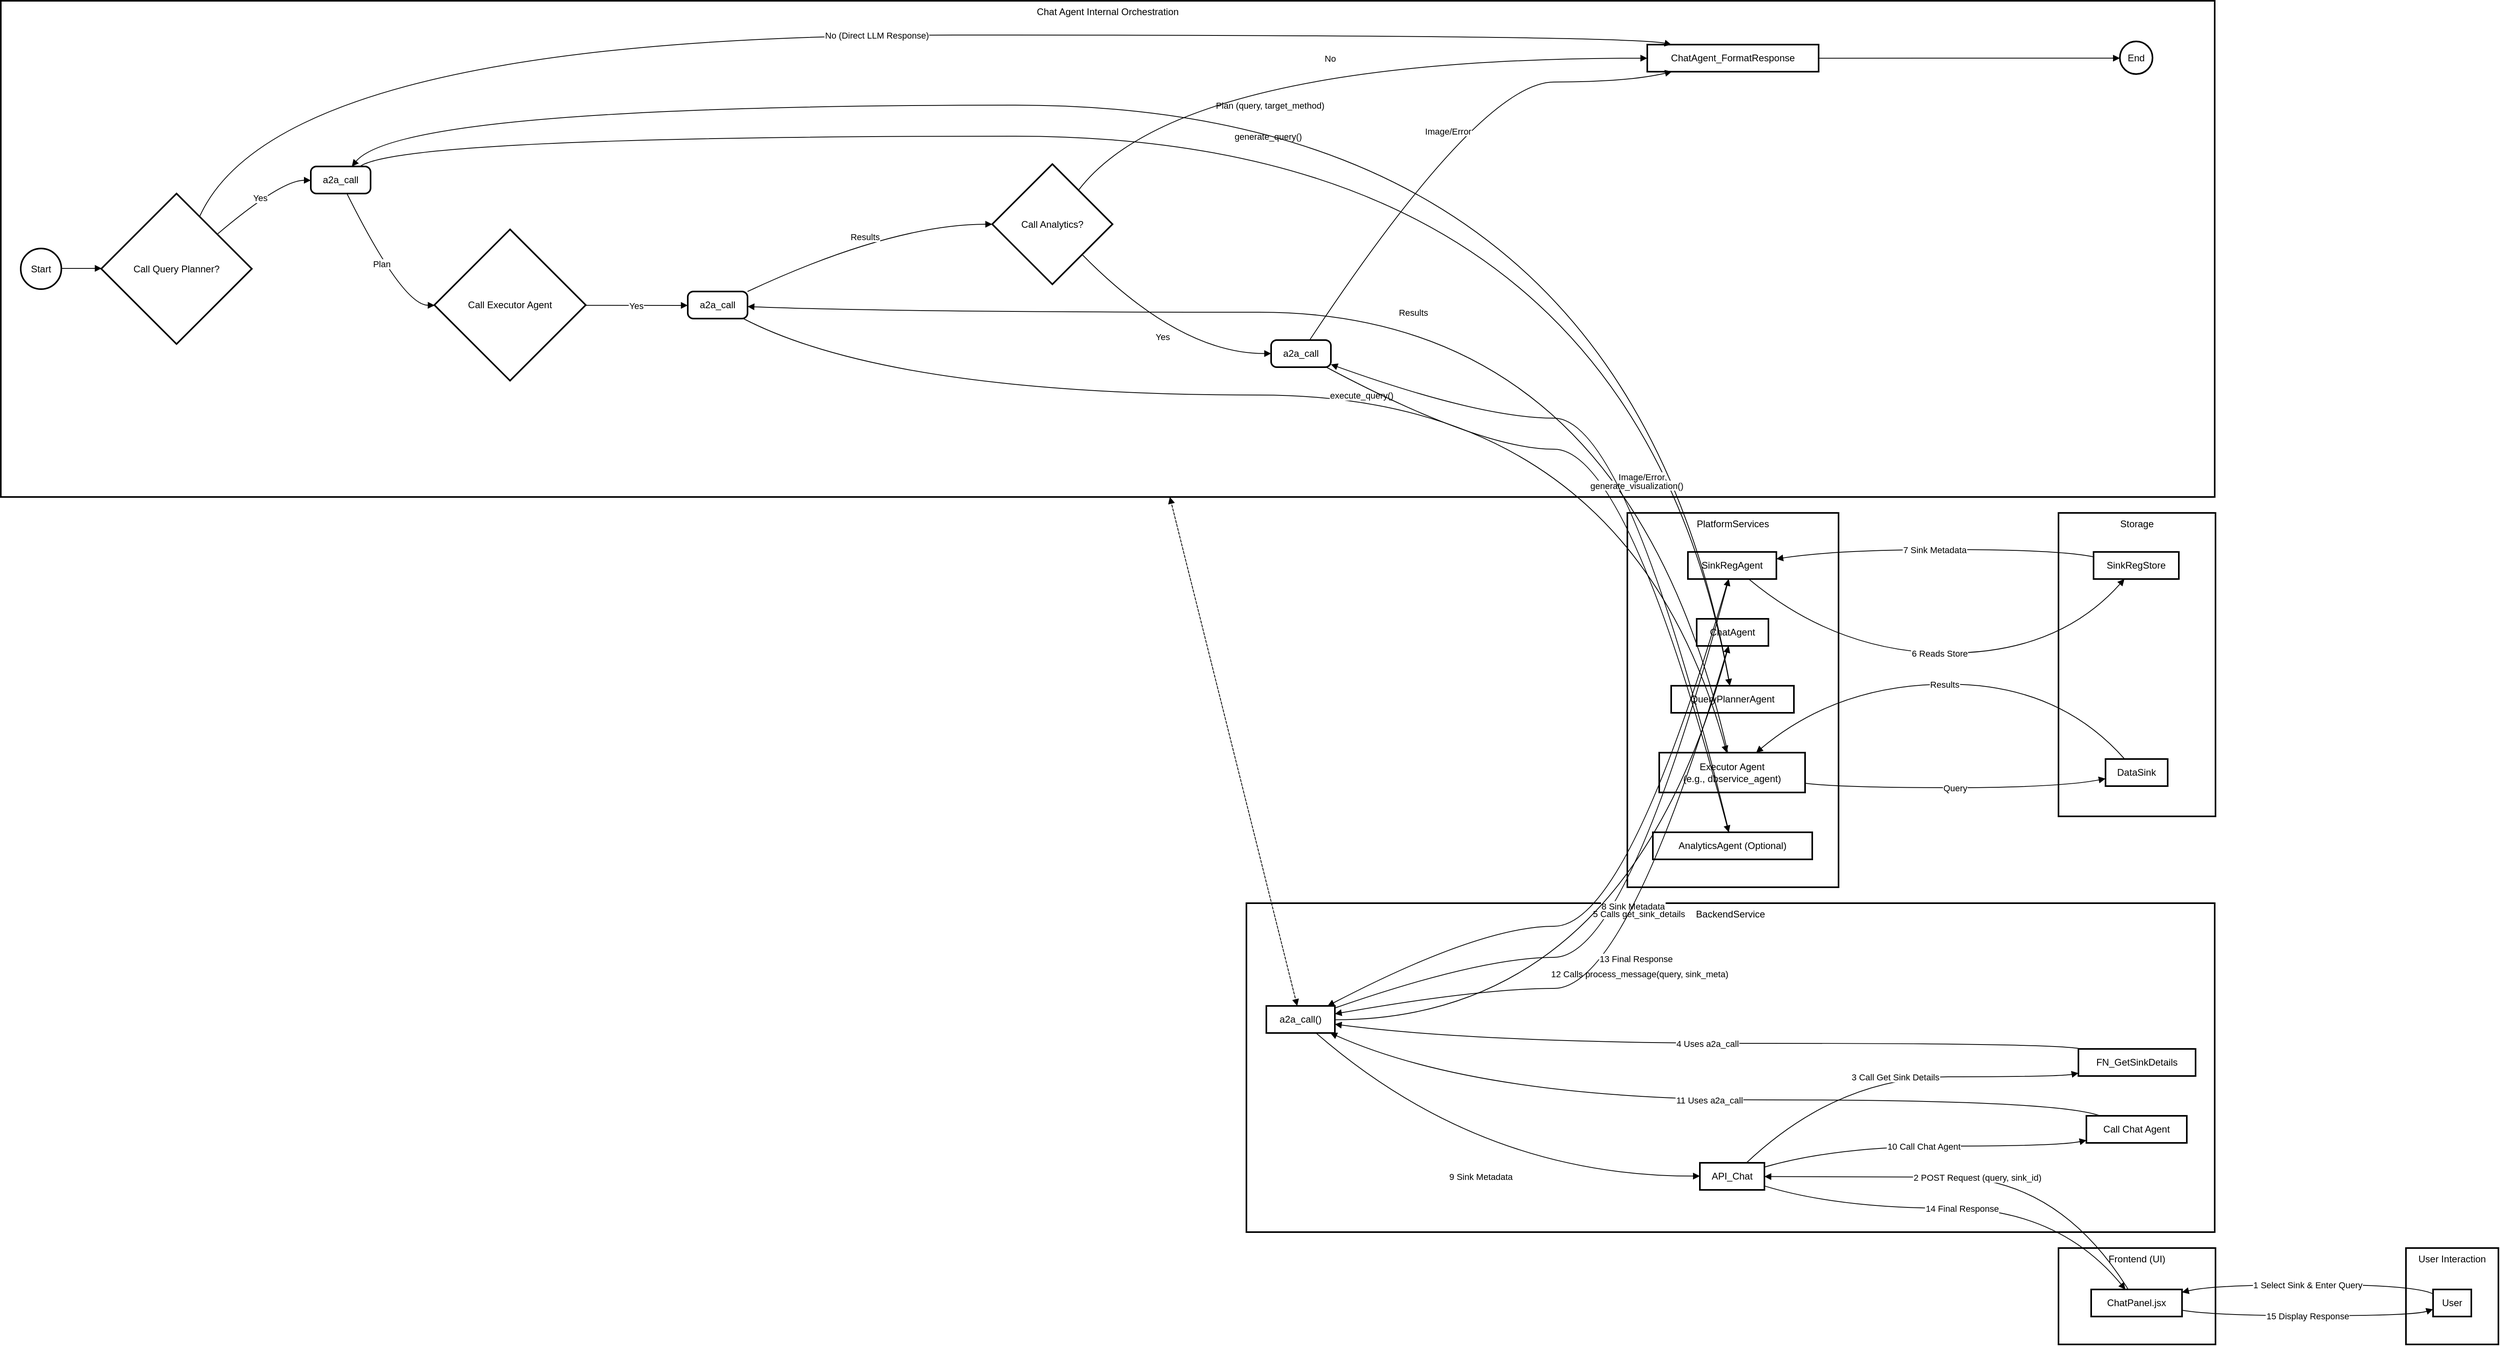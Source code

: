 <mxfile version="21.6.8" type="device">
  <diagram name="Page-1" id="s0k2Q5KeFQAHZJI9FU0q">
    <mxGraphModel dx="4783" dy="2389" grid="1" gridSize="10" guides="1" tooltips="1" connect="1" arrows="1" fold="1" page="1" pageScale="1" pageWidth="850" pageHeight="1100" math="0" shadow="0">
      <root>
        <mxCell id="0" />
        <mxCell id="1" parent="0" />
        <mxCell id="5_EA1BCM38MzmjsAgy-m-1" value="Chat Agent Internal Orchestration" style="whiteSpace=wrap;strokeWidth=2;verticalAlign=top;" vertex="1" parent="1">
          <mxGeometry x="20" y="20" width="2778" height="623" as="geometry" />
        </mxCell>
        <mxCell id="5_EA1BCM38MzmjsAgy-m-2" value="Call Query Planner?" style="rhombus;strokeWidth=2;whiteSpace=wrap;" vertex="1" parent="1">
          <mxGeometry x="146" y="262" width="189" height="189" as="geometry" />
        </mxCell>
        <mxCell id="5_EA1BCM38MzmjsAgy-m-3" value="Start" style="ellipse;aspect=fixed;strokeWidth=2;whiteSpace=wrap;" vertex="1" parent="1">
          <mxGeometry x="45" y="331" width="51" height="51" as="geometry" />
        </mxCell>
        <mxCell id="5_EA1BCM38MzmjsAgy-m-4" value="a2a_call" style="rounded=1;absoluteArcSize=1;arcSize=14;whiteSpace=wrap;strokeWidth=2;" vertex="1" parent="1">
          <mxGeometry x="409" y="228" width="75" height="34" as="geometry" />
        </mxCell>
        <mxCell id="5_EA1BCM38MzmjsAgy-m-5" value="Call Executor Agent" style="rhombus;strokeWidth=2;whiteSpace=wrap;" vertex="1" parent="1">
          <mxGeometry x="564" y="307" width="190" height="190" as="geometry" />
        </mxCell>
        <mxCell id="5_EA1BCM38MzmjsAgy-m-6" value="a2a_call" style="rounded=1;absoluteArcSize=1;arcSize=14;whiteSpace=wrap;strokeWidth=2;" vertex="1" parent="1">
          <mxGeometry x="882" y="385" width="75" height="34" as="geometry" />
        </mxCell>
        <mxCell id="5_EA1BCM38MzmjsAgy-m-7" value="Call Analytics?" style="rhombus;strokeWidth=2;whiteSpace=wrap;" vertex="1" parent="1">
          <mxGeometry x="1264" y="225" width="151" height="151" as="geometry" />
        </mxCell>
        <mxCell id="5_EA1BCM38MzmjsAgy-m-8" value="a2a_call" style="rounded=1;absoluteArcSize=1;arcSize=14;whiteSpace=wrap;strokeWidth=2;" vertex="1" parent="1">
          <mxGeometry x="1614" y="446" width="75" height="34" as="geometry" />
        </mxCell>
        <mxCell id="5_EA1BCM38MzmjsAgy-m-9" value="ChatAgent_FormatResponse" style="whiteSpace=wrap;strokeWidth=2;" vertex="1" parent="1">
          <mxGeometry x="2086" y="75" width="215" height="34" as="geometry" />
        </mxCell>
        <mxCell id="5_EA1BCM38MzmjsAgy-m-10" value="End" style="ellipse;aspect=fixed;strokeWidth=2;whiteSpace=wrap;" vertex="1" parent="1">
          <mxGeometry x="2679" y="71" width="41" height="41" as="geometry" />
        </mxCell>
        <mxCell id="5_EA1BCM38MzmjsAgy-m-11" value="Storage" style="whiteSpace=wrap;strokeWidth=2;verticalAlign=top;" vertex="1" parent="1">
          <mxGeometry x="2602" y="663" width="197" height="381" as="geometry" />
        </mxCell>
        <mxCell id="5_EA1BCM38MzmjsAgy-m-12" value="SinkRegStore" style="whiteSpace=wrap;strokeWidth=2;" vertex="1" parent="1">
          <mxGeometry x="2646" y="712" width="107" height="34" as="geometry" />
        </mxCell>
        <mxCell id="5_EA1BCM38MzmjsAgy-m-13" value="DataSink" style="whiteSpace=wrap;strokeWidth=2;" vertex="1" parent="1">
          <mxGeometry x="2661" y="972" width="78" height="34" as="geometry" />
        </mxCell>
        <mxCell id="5_EA1BCM38MzmjsAgy-m-14" value="PlatformServices" style="whiteSpace=wrap;strokeWidth=2;verticalAlign=top;" vertex="1" parent="1">
          <mxGeometry x="2061" y="663" width="265" height="470" as="geometry" />
        </mxCell>
        <mxCell id="5_EA1BCM38MzmjsAgy-m-15" value="SinkRegAgent" style="whiteSpace=wrap;strokeWidth=2;" vertex="1" parent="1">
          <mxGeometry x="2137" y="712" width="111" height="34" as="geometry" />
        </mxCell>
        <mxCell id="5_EA1BCM38MzmjsAgy-m-16" value="ChatAgent" style="whiteSpace=wrap;strokeWidth=2;" vertex="1" parent="1">
          <mxGeometry x="2148" y="796" width="90" height="34" as="geometry" />
        </mxCell>
        <mxCell id="5_EA1BCM38MzmjsAgy-m-17" value="QueryPlannerAgent" style="whiteSpace=wrap;strokeWidth=2;" vertex="1" parent="1">
          <mxGeometry x="2116" y="880" width="154" height="34" as="geometry" />
        </mxCell>
        <mxCell id="5_EA1BCM38MzmjsAgy-m-18" value="Executor Agent&#xa;(e.g., dbservice_agent)" style="whiteSpace=wrap;strokeWidth=2;" vertex="1" parent="1">
          <mxGeometry x="2101" y="964" width="183" height="50" as="geometry" />
        </mxCell>
        <mxCell id="5_EA1BCM38MzmjsAgy-m-19" value="AnalyticsAgent (Optional)" style="whiteSpace=wrap;strokeWidth=2;" vertex="1" parent="1">
          <mxGeometry x="2093" y="1064" width="200" height="34" as="geometry" />
        </mxCell>
        <mxCell id="5_EA1BCM38MzmjsAgy-m-20" value="BackendService" style="whiteSpace=wrap;strokeWidth=2;verticalAlign=top;" vertex="1" parent="1">
          <mxGeometry x="1583" y="1153" width="1215" height="413" as="geometry" />
        </mxCell>
        <mxCell id="5_EA1BCM38MzmjsAgy-m-21" value="API_Chat" style="whiteSpace=wrap;strokeWidth=2;" vertex="1" parent="1">
          <mxGeometry x="2152" y="1479" width="81" height="34" as="geometry" />
        </mxCell>
        <mxCell id="5_EA1BCM38MzmjsAgy-m-22" value="FN_GetSinkDetails" style="whiteSpace=wrap;strokeWidth=2;" vertex="1" parent="1">
          <mxGeometry x="2627" y="1336" width="147" height="34" as="geometry" />
        </mxCell>
        <mxCell id="5_EA1BCM38MzmjsAgy-m-23" value="Call Chat Agent" style="whiteSpace=wrap;strokeWidth=2;" vertex="1" parent="1">
          <mxGeometry x="2637" y="1420" width="126" height="34" as="geometry" />
        </mxCell>
        <mxCell id="5_EA1BCM38MzmjsAgy-m-24" value="a2a_call()" style="whiteSpace=wrap;strokeWidth=2;" vertex="1" parent="1">
          <mxGeometry x="1608" y="1282" width="86" height="34" as="geometry" />
        </mxCell>
        <mxCell id="5_EA1BCM38MzmjsAgy-m-25" value="Frontend (UI)" style="whiteSpace=wrap;strokeWidth=2;verticalAlign=top;" vertex="1" parent="1">
          <mxGeometry x="2602" y="1586" width="197" height="121" as="geometry" />
        </mxCell>
        <mxCell id="5_EA1BCM38MzmjsAgy-m-26" value="ChatPanel.jsx" style="whiteSpace=wrap;strokeWidth=2;" vertex="1" parent="1">
          <mxGeometry x="2643" y="1638" width="114" height="34" as="geometry" />
        </mxCell>
        <mxCell id="5_EA1BCM38MzmjsAgy-m-27" value="User Interaction" style="whiteSpace=wrap;strokeWidth=2;verticalAlign=top;" vertex="1" parent="1">
          <mxGeometry x="3038" y="1586" width="116" height="121" as="geometry" />
        </mxCell>
        <mxCell id="5_EA1BCM38MzmjsAgy-m-28" value="User" style="whiteSpace=wrap;strokeWidth=2;" vertex="1" parent="1">
          <mxGeometry x="3072" y="1638" width="48" height="34" as="geometry" />
        </mxCell>
        <mxCell id="5_EA1BCM38MzmjsAgy-m-29" value="1 Select Sink &amp; Enter Query" style="curved=1;startArrow=none;endArrow=block;exitX=0.008;exitY=0.168;entryX=1.0;entryY=0.105;rounded=0;" edge="1" parent="1" source="5_EA1BCM38MzmjsAgy-m-28" target="5_EA1BCM38MzmjsAgy-m-26">
          <mxGeometry relative="1" as="geometry">
            <Array as="points">
              <mxPoint x="3047" y="1632" />
              <mxPoint x="2798" y="1632" />
            </Array>
          </mxGeometry>
        </mxCell>
        <mxCell id="5_EA1BCM38MzmjsAgy-m-30" value="2 POST Request (query, sink_id)" style="curved=1;startArrow=none;endArrow=block;exitX=0.407;exitY=-0.003;entryX=1.003;entryY=0.506;rounded=0;" edge="1" parent="1" source="5_EA1BCM38MzmjsAgy-m-26" target="5_EA1BCM38MzmjsAgy-m-21">
          <mxGeometry relative="1" as="geometry">
            <Array as="points">
              <mxPoint x="2602" y="1497" />
              <mxPoint x="2325" y="1497" />
            </Array>
          </mxGeometry>
        </mxCell>
        <mxCell id="5_EA1BCM38MzmjsAgy-m-31" value="3 Call Get Sink Details" style="curved=1;startArrow=none;endArrow=block;exitX=0.726;exitY=-0.01;entryX=-0.002;entryY=0.894;rounded=0;" edge="1" parent="1" source="5_EA1BCM38MzmjsAgy-m-21" target="5_EA1BCM38MzmjsAgy-m-22">
          <mxGeometry relative="1" as="geometry">
            <Array as="points">
              <mxPoint x="2325" y="1371" />
              <mxPoint x="2602" y="1371" />
            </Array>
          </mxGeometry>
        </mxCell>
        <mxCell id="5_EA1BCM38MzmjsAgy-m-32" value="4 Uses a2a_call" style="curved=1;startArrow=none;endArrow=block;exitX=0.028;exitY=0.005;entryX=1.003;entryY=0.677;rounded=0;" edge="1" parent="1" source="5_EA1BCM38MzmjsAgy-m-22" target="5_EA1BCM38MzmjsAgy-m-24">
          <mxGeometry relative="1" as="geometry">
            <Array as="points">
              <mxPoint x="2602" y="1329" />
              <mxPoint x="1877" y="1329" />
            </Array>
          </mxGeometry>
        </mxCell>
        <mxCell id="5_EA1BCM38MzmjsAgy-m-33" value="5 Calls get_sink_details" style="curved=1;startArrow=none;endArrow=block;exitX=1.003;exitY=0.075;entryX=0.462;entryY=0.997;rounded=0;" edge="1" parent="1" source="5_EA1BCM38MzmjsAgy-m-24" target="5_EA1BCM38MzmjsAgy-m-15">
          <mxGeometry relative="1" as="geometry">
            <Array as="points">
              <mxPoint x="1877" y="1221" />
              <mxPoint x="2061" y="1221" />
            </Array>
          </mxGeometry>
        </mxCell>
        <mxCell id="5_EA1BCM38MzmjsAgy-m-34" value="6 Reads Store" style="curved=1;startArrow=none;endArrow=block;exitX=0.686;exitY=0.997;entryX=0.363;entryY=0.997;rounded=0;" edge="1" parent="1" source="5_EA1BCM38MzmjsAgy-m-15" target="5_EA1BCM38MzmjsAgy-m-12">
          <mxGeometry relative="1" as="geometry">
            <Array as="points">
              <mxPoint x="2325" y="839" />
              <mxPoint x="2602" y="839" />
            </Array>
          </mxGeometry>
        </mxCell>
        <mxCell id="5_EA1BCM38MzmjsAgy-m-35" value="7 Sink Metadata" style="curved=1;startArrow=none;endArrow=block;exitX=0.003;exitY=0.184;entryX=1.005;entryY=0.256;rounded=0;" edge="1" parent="1" source="5_EA1BCM38MzmjsAgy-m-12" target="5_EA1BCM38MzmjsAgy-m-15">
          <mxGeometry relative="1" as="geometry">
            <Array as="points">
              <mxPoint x="2602" y="709" />
              <mxPoint x="2325" y="709" />
            </Array>
          </mxGeometry>
        </mxCell>
        <mxCell id="5_EA1BCM38MzmjsAgy-m-36" value="8 Sink Metadata" style="curved=1;startArrow=none;endArrow=block;exitX=0.458;exitY=0.997;entryX=0.884;entryY=0.012;rounded=0;" edge="1" parent="1" source="5_EA1BCM38MzmjsAgy-m-15" target="5_EA1BCM38MzmjsAgy-m-24">
          <mxGeometry relative="1" as="geometry">
            <Array as="points">
              <mxPoint x="2061" y="1182" />
              <mxPoint x="1877" y="1182" />
            </Array>
          </mxGeometry>
        </mxCell>
        <mxCell id="5_EA1BCM38MzmjsAgy-m-37" value="9 Sink Metadata" style="curved=1;startArrow=none;endArrow=block;exitX=0.73;exitY=1.012;entryX=0.004;entryY=0.49;rounded=0;" edge="1" parent="1" source="5_EA1BCM38MzmjsAgy-m-24" target="5_EA1BCM38MzmjsAgy-m-21">
          <mxGeometry relative="1" as="geometry">
            <Array as="points">
              <mxPoint x="1877" y="1496" />
            </Array>
          </mxGeometry>
        </mxCell>
        <mxCell id="5_EA1BCM38MzmjsAgy-m-38" value="10 Call Chat Agent" style="curved=1;startArrow=none;endArrow=block;exitX=1.003;exitY=0.155;entryX=-0.001;entryY=0.906;rounded=0;" edge="1" parent="1" source="5_EA1BCM38MzmjsAgy-m-21" target="5_EA1BCM38MzmjsAgy-m-23">
          <mxGeometry relative="1" as="geometry">
            <Array as="points">
              <mxPoint x="2325" y="1458" />
              <mxPoint x="2602" y="1458" />
            </Array>
          </mxGeometry>
        </mxCell>
        <mxCell id="5_EA1BCM38MzmjsAgy-m-39" value="11 Uses a2a_call" style="curved=1;startArrow=none;endArrow=block;exitX=0.139;exitY=0.005;entryX=0.944;entryY=1.012;rounded=0;" edge="1" parent="1" source="5_EA1BCM38MzmjsAgy-m-23" target="5_EA1BCM38MzmjsAgy-m-24">
          <mxGeometry relative="1" as="geometry">
            <Array as="points">
              <mxPoint x="2602" y="1400" />
              <mxPoint x="1877" y="1400" />
            </Array>
          </mxGeometry>
        </mxCell>
        <mxCell id="5_EA1BCM38MzmjsAgy-m-40" value="12 Calls process_message(query, sink_meta)" style="curved=1;startArrow=none;endArrow=block;exitX=1.003;exitY=0.512;entryX=0.446;entryY=0.997;rounded=0;" edge="1" parent="1" source="5_EA1BCM38MzmjsAgy-m-24" target="5_EA1BCM38MzmjsAgy-m-16">
          <mxGeometry relative="1" as="geometry">
            <Array as="points">
              <mxPoint x="2061" y="1299" />
            </Array>
          </mxGeometry>
        </mxCell>
        <mxCell id="5_EA1BCM38MzmjsAgy-m-41" value="" style="curved=1;startArrow=none;endArrow=block;exitX=0.993;exitY=0.49;entryX=-0.002;entryY=0.497;rounded=0;" edge="1" parent="1" source="5_EA1BCM38MzmjsAgy-m-3" target="5_EA1BCM38MzmjsAgy-m-2">
          <mxGeometry relative="1" as="geometry">
            <Array as="points" />
          </mxGeometry>
        </mxCell>
        <mxCell id="5_EA1BCM38MzmjsAgy-m-42" value="Yes" style="curved=1;startArrow=none;endArrow=block;exitX=0.998;exitY=0.077;entryX=-0.003;entryY=0.514;rounded=0;" edge="1" parent="1" source="5_EA1BCM38MzmjsAgy-m-2" target="5_EA1BCM38MzmjsAgy-m-4">
          <mxGeometry relative="1" as="geometry">
            <Array as="points">
              <mxPoint x="372" y="245" />
            </Array>
          </mxGeometry>
        </mxCell>
        <mxCell id="5_EA1BCM38MzmjsAgy-m-43" value="generate_query()" style="curved=1;startArrow=none;endArrow=block;exitX=0.813;exitY=0.014;entryX=0.478;entryY=-0.003;rounded=0;" edge="1" parent="1" source="5_EA1BCM38MzmjsAgy-m-4" target="5_EA1BCM38MzmjsAgy-m-17">
          <mxGeometry relative="1" as="geometry">
            <Array as="points">
              <mxPoint x="524" y="190" />
              <mxPoint x="2061" y="190" />
            </Array>
          </mxGeometry>
        </mxCell>
        <mxCell id="5_EA1BCM38MzmjsAgy-m-44" value="Plan (query, target_method)" style="curved=1;startArrow=none;endArrow=block;exitX=0.479;exitY=-0.003;entryX=0.681;entryY=0.014;rounded=0;" edge="1" parent="1" source="5_EA1BCM38MzmjsAgy-m-17" target="5_EA1BCM38MzmjsAgy-m-4">
          <mxGeometry relative="1" as="geometry">
            <Array as="points">
              <mxPoint x="2061" y="151" />
              <mxPoint x="524" y="151" />
            </Array>
          </mxGeometry>
        </mxCell>
        <mxCell id="5_EA1BCM38MzmjsAgy-m-45" value="Plan" style="curved=1;startArrow=none;endArrow=block;exitX=0.607;exitY=1.014;entryX=0.002;entryY=0.502;rounded=0;" edge="1" parent="1" source="5_EA1BCM38MzmjsAgy-m-4" target="5_EA1BCM38MzmjsAgy-m-5">
          <mxGeometry relative="1" as="geometry">
            <Array as="points">
              <mxPoint x="524" y="402" />
            </Array>
          </mxGeometry>
        </mxCell>
        <mxCell id="5_EA1BCM38MzmjsAgy-m-46" value="Yes" style="curved=1;startArrow=none;endArrow=block;exitX=1.004;exitY=0.502;entryX=0.004;entryY=0.514;rounded=0;" edge="1" parent="1" source="5_EA1BCM38MzmjsAgy-m-5" target="5_EA1BCM38MzmjsAgy-m-6">
          <mxGeometry relative="1" as="geometry">
            <Array as="points" />
          </mxGeometry>
        </mxCell>
        <mxCell id="5_EA1BCM38MzmjsAgy-m-47" value="execute_query()" style="curved=1;startArrow=none;endArrow=block;exitX=0.941;exitY=1.014;entryX=0.463;entryY=-0.002;rounded=0;" edge="1" parent="1" source="5_EA1BCM38MzmjsAgy-m-6" target="5_EA1BCM38MzmjsAgy-m-18">
          <mxGeometry relative="1" as="geometry">
            <Array as="points">
              <mxPoint x="1137" y="515" />
              <mxPoint x="2061" y="515" />
            </Array>
          </mxGeometry>
        </mxCell>
        <mxCell id="5_EA1BCM38MzmjsAgy-m-48" value="Query" style="curved=1;startArrow=none;endArrow=block;exitX=1.002;exitY=0.768;entryX=0.0;entryY=0.725;rounded=0;" edge="1" parent="1" source="5_EA1BCM38MzmjsAgy-m-18" target="5_EA1BCM38MzmjsAgy-m-13">
          <mxGeometry relative="1" as="geometry">
            <Array as="points">
              <mxPoint x="2325" y="1008" />
              <mxPoint x="2602" y="1008" />
            </Array>
          </mxGeometry>
        </mxCell>
        <mxCell id="5_EA1BCM38MzmjsAgy-m-49" value="Results" style="curved=1;startArrow=none;endArrow=block;exitX=0.306;exitY=-0.003;entryX=0.665;entryY=-0.002;rounded=0;" edge="1" parent="1" source="5_EA1BCM38MzmjsAgy-m-13" target="5_EA1BCM38MzmjsAgy-m-18">
          <mxGeometry relative="1" as="geometry">
            <Array as="points">
              <mxPoint x="2602" y="878" />
              <mxPoint x="2325" y="878" />
            </Array>
          </mxGeometry>
        </mxCell>
        <mxCell id="5_EA1BCM38MzmjsAgy-m-50" value="Results" style="curved=1;startArrow=none;endArrow=block;exitX=0.47;exitY=-0.002;entryX=1.0;entryY=0.556;rounded=0;" edge="1" parent="1" source="5_EA1BCM38MzmjsAgy-m-18" target="5_EA1BCM38MzmjsAgy-m-6">
          <mxGeometry relative="1" as="geometry">
            <Array as="points">
              <mxPoint x="2061" y="411" />
              <mxPoint x="1137" y="411" />
            </Array>
          </mxGeometry>
        </mxCell>
        <mxCell id="5_EA1BCM38MzmjsAgy-m-51" value="Results" style="curved=1;startArrow=none;endArrow=block;exitX=0.986;exitY=0.014;entryX=0.001;entryY=0.5;rounded=0;" edge="1" parent="1" source="5_EA1BCM38MzmjsAgy-m-6" target="5_EA1BCM38MzmjsAgy-m-7">
          <mxGeometry relative="1" as="geometry">
            <Array as="points">
              <mxPoint x="1137" y="301" />
            </Array>
          </mxGeometry>
        </mxCell>
        <mxCell id="5_EA1BCM38MzmjsAgy-m-52" value="Yes" style="curved=1;startArrow=none;endArrow=block;exitX=0.991;exitY=1.0;entryX=-0.002;entryY=0.498;rounded=0;" edge="1" parent="1" source="5_EA1BCM38MzmjsAgy-m-7" target="5_EA1BCM38MzmjsAgy-m-8">
          <mxGeometry relative="1" as="geometry">
            <Array as="points">
              <mxPoint x="1499" y="463" />
            </Array>
          </mxGeometry>
        </mxCell>
        <mxCell id="5_EA1BCM38MzmjsAgy-m-53" value="generate_visualization()" style="curved=1;startArrow=none;endArrow=block;exitX=0.921;exitY=0.998;entryX=0.476;entryY=-0.003;rounded=0;" edge="1" parent="1" source="5_EA1BCM38MzmjsAgy-m-8" target="5_EA1BCM38MzmjsAgy-m-19">
          <mxGeometry relative="1" as="geometry">
            <Array as="points">
              <mxPoint x="1877" y="583" />
              <mxPoint x="2061" y="583" />
            </Array>
          </mxGeometry>
        </mxCell>
        <mxCell id="5_EA1BCM38MzmjsAgy-m-54" value="Image/Error" style="curved=1;startArrow=none;endArrow=block;exitX=0.478;exitY=-0.003;entryX=0.993;entryY=0.893;rounded=0;" edge="1" parent="1" source="5_EA1BCM38MzmjsAgy-m-19" target="5_EA1BCM38MzmjsAgy-m-8">
          <mxGeometry relative="1" as="geometry">
            <Array as="points">
              <mxPoint x="2061" y="544" />
              <mxPoint x="1877" y="544" />
            </Array>
          </mxGeometry>
        </mxCell>
        <mxCell id="5_EA1BCM38MzmjsAgy-m-55" value="Image/Error" style="curved=1;startArrow=none;endArrow=block;exitX=0.645;exitY=-0.002;entryX=0.142;entryY=1.002;rounded=0;" edge="1" parent="1" source="5_EA1BCM38MzmjsAgy-m-8" target="5_EA1BCM38MzmjsAgy-m-9">
          <mxGeometry relative="1" as="geometry">
            <Array as="points">
              <mxPoint x="1877" y="122" />
              <mxPoint x="2061" y="122" />
            </Array>
          </mxGeometry>
        </mxCell>
        <mxCell id="5_EA1BCM38MzmjsAgy-m-56" value="No" style="curved=1;startArrow=none;endArrow=block;exitX=0.883;exitY=0.001;entryX=-0.002;entryY=0.502;rounded=0;" edge="1" parent="1" source="5_EA1BCM38MzmjsAgy-m-7" target="5_EA1BCM38MzmjsAgy-m-9">
          <mxGeometry relative="1" as="geometry">
            <Array as="points">
              <mxPoint x="1499" y="92" />
            </Array>
          </mxGeometry>
        </mxCell>
        <mxCell id="5_EA1BCM38MzmjsAgy-m-57" value="No (Direct LLM Response)" style="curved=1;startArrow=none;endArrow=block;exitX=0.722;exitY=-0.002;entryX=0.142;entryY=0.002;rounded=0;" edge="1" parent="1" source="5_EA1BCM38MzmjsAgy-m-2" target="5_EA1BCM38MzmjsAgy-m-9">
          <mxGeometry relative="1" as="geometry">
            <Array as="points">
              <mxPoint x="372" y="63" />
              <mxPoint x="2061" y="63" />
            </Array>
          </mxGeometry>
        </mxCell>
        <mxCell id="5_EA1BCM38MzmjsAgy-m-58" value="" style="curved=1;startArrow=none;endArrow=block;exitX=0.996;exitY=0.502;entryX=0.009;entryY=0.514;rounded=0;" edge="1" parent="1" source="5_EA1BCM38MzmjsAgy-m-9" target="5_EA1BCM38MzmjsAgy-m-10">
          <mxGeometry relative="1" as="geometry">
            <Array as="points" />
          </mxGeometry>
        </mxCell>
        <mxCell id="5_EA1BCM38MzmjsAgy-m-59" value="13 Final Response" style="curved=1;startArrow=none;endArrow=block;exitX=0.442;exitY=0.997;entryX=1.003;entryY=0.293;rounded=0;" edge="1" parent="1" source="5_EA1BCM38MzmjsAgy-m-16" target="5_EA1BCM38MzmjsAgy-m-24">
          <mxGeometry relative="1" as="geometry">
            <Array as="points">
              <mxPoint x="2061" y="1260" />
              <mxPoint x="1877" y="1260" />
            </Array>
          </mxGeometry>
        </mxCell>
        <mxCell id="5_EA1BCM38MzmjsAgy-m-60" value="14 Final Response" style="curved=1;startArrow=none;endArrow=block;exitX=1.003;exitY=0.857;entryX=0.376;entryY=-0.003;rounded=0;" edge="1" parent="1" source="5_EA1BCM38MzmjsAgy-m-21" target="5_EA1BCM38MzmjsAgy-m-26">
          <mxGeometry relative="1" as="geometry">
            <Array as="points">
              <mxPoint x="2325" y="1536" />
              <mxPoint x="2602" y="1536" />
            </Array>
          </mxGeometry>
        </mxCell>
        <mxCell id="5_EA1BCM38MzmjsAgy-m-61" value="15 Display Response" style="curved=1;startArrow=none;endArrow=block;exitX=1.0;exitY=0.77;entryX=0.008;entryY=0.727;rounded=0;" edge="1" parent="1" source="5_EA1BCM38MzmjsAgy-m-26" target="5_EA1BCM38MzmjsAgy-m-28">
          <mxGeometry relative="1" as="geometry">
            <Array as="points">
              <mxPoint x="2798" y="1671" />
              <mxPoint x="3047" y="1671" />
            </Array>
          </mxGeometry>
        </mxCell>
        <mxCell id="5_EA1BCM38MzmjsAgy-m-62" value="" style="curved=1;dashed=1;dashPattern=2 3;startArrow=none;endArrow=block;rounded=0;" edge="1" parent="1" source="5_EA1BCM38MzmjsAgy-m-24" target="5_EA1BCM38MzmjsAgy-m-1">
          <mxGeometry relative="1" as="geometry">
            <Array as="points" />
          </mxGeometry>
        </mxCell>
        <mxCell id="5_EA1BCM38MzmjsAgy-m-63" value="" style="curved=1;dashed=1;dashPattern=2 3;startArrow=none;endArrow=block;rounded=0;" edge="1" parent="1" source="5_EA1BCM38MzmjsAgy-m-1" target="5_EA1BCM38MzmjsAgy-m-24">
          <mxGeometry relative="1" as="geometry">
            <Array as="points" />
          </mxGeometry>
        </mxCell>
      </root>
    </mxGraphModel>
  </diagram>
</mxfile>
